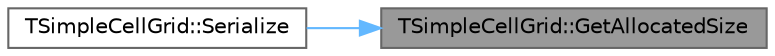 digraph "TSimpleCellGrid::GetAllocatedSize"
{
 // INTERACTIVE_SVG=YES
 // LATEX_PDF_SIZE
  bgcolor="transparent";
  edge [fontname=Helvetica,fontsize=10,labelfontname=Helvetica,labelfontsize=10];
  node [fontname=Helvetica,fontsize=10,shape=box,height=0.2,width=0.4];
  rankdir="RL";
  Node1 [id="Node000001",label="TSimpleCellGrid::GetAllocatedSize",height=0.2,width=0.4,color="gray40", fillcolor="grey60", style="filled", fontcolor="black",tooltip=" "];
  Node1 -> Node2 [id="edge1_Node000001_Node000002",dir="back",color="steelblue1",style="solid",tooltip=" "];
  Node2 [id="Node000002",label="TSimpleCellGrid::Serialize",height=0.2,width=0.4,color="grey40", fillcolor="white", style="filled",URL="$d2/dcb/structTSimpleCellGrid.html#a40d730b658f3e3a09d852f256d3f54fc",tooltip=" "];
}
